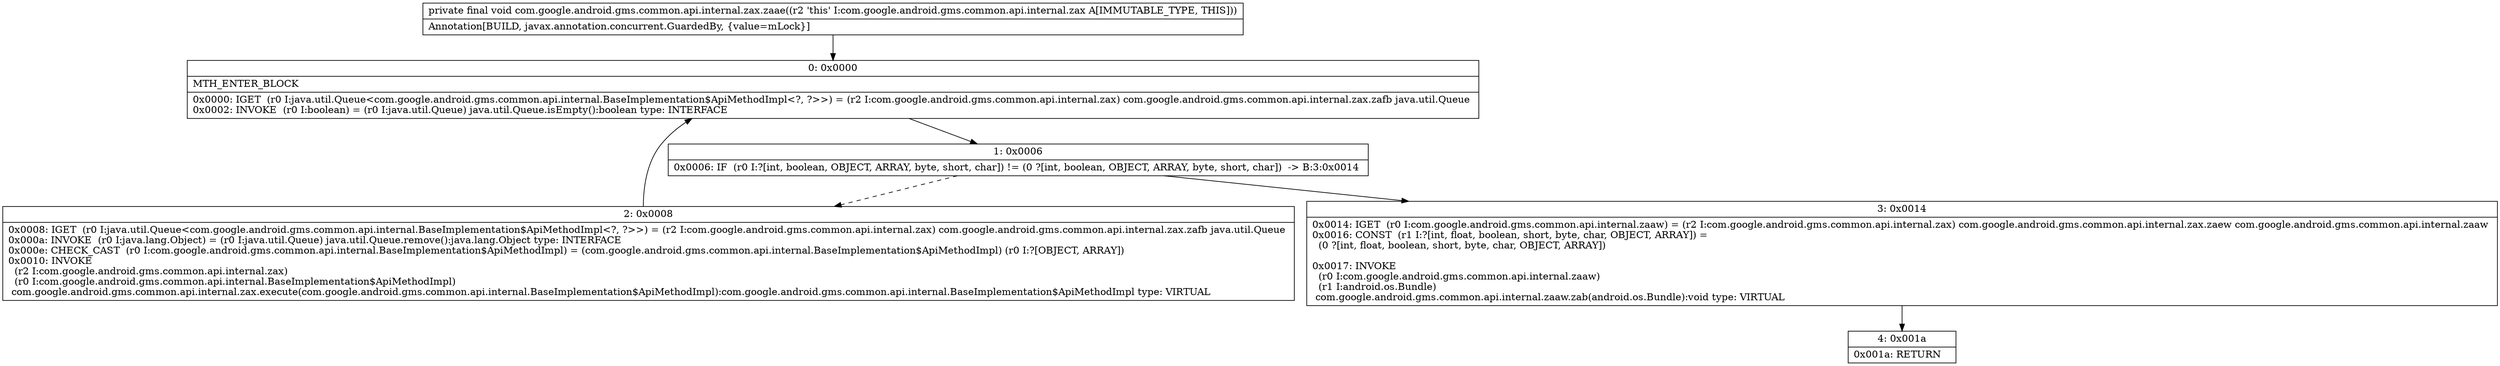 digraph "CFG forcom.google.android.gms.common.api.internal.zax.zaae()V" {
Node_0 [shape=record,label="{0\:\ 0x0000|MTH_ENTER_BLOCK\l|0x0000: IGET  (r0 I:java.util.Queue\<com.google.android.gms.common.api.internal.BaseImplementation$ApiMethodImpl\<?, ?\>\>) = (r2 I:com.google.android.gms.common.api.internal.zax) com.google.android.gms.common.api.internal.zax.zafb java.util.Queue \l0x0002: INVOKE  (r0 I:boolean) = (r0 I:java.util.Queue) java.util.Queue.isEmpty():boolean type: INTERFACE \l}"];
Node_1 [shape=record,label="{1\:\ 0x0006|0x0006: IF  (r0 I:?[int, boolean, OBJECT, ARRAY, byte, short, char]) != (0 ?[int, boolean, OBJECT, ARRAY, byte, short, char])  \-\> B:3:0x0014 \l}"];
Node_2 [shape=record,label="{2\:\ 0x0008|0x0008: IGET  (r0 I:java.util.Queue\<com.google.android.gms.common.api.internal.BaseImplementation$ApiMethodImpl\<?, ?\>\>) = (r2 I:com.google.android.gms.common.api.internal.zax) com.google.android.gms.common.api.internal.zax.zafb java.util.Queue \l0x000a: INVOKE  (r0 I:java.lang.Object) = (r0 I:java.util.Queue) java.util.Queue.remove():java.lang.Object type: INTERFACE \l0x000e: CHECK_CAST  (r0 I:com.google.android.gms.common.api.internal.BaseImplementation$ApiMethodImpl) = (com.google.android.gms.common.api.internal.BaseImplementation$ApiMethodImpl) (r0 I:?[OBJECT, ARRAY]) \l0x0010: INVOKE  \l  (r2 I:com.google.android.gms.common.api.internal.zax)\l  (r0 I:com.google.android.gms.common.api.internal.BaseImplementation$ApiMethodImpl)\l com.google.android.gms.common.api.internal.zax.execute(com.google.android.gms.common.api.internal.BaseImplementation$ApiMethodImpl):com.google.android.gms.common.api.internal.BaseImplementation$ApiMethodImpl type: VIRTUAL \l}"];
Node_3 [shape=record,label="{3\:\ 0x0014|0x0014: IGET  (r0 I:com.google.android.gms.common.api.internal.zaaw) = (r2 I:com.google.android.gms.common.api.internal.zax) com.google.android.gms.common.api.internal.zax.zaew com.google.android.gms.common.api.internal.zaaw \l0x0016: CONST  (r1 I:?[int, float, boolean, short, byte, char, OBJECT, ARRAY]) = \l  (0 ?[int, float, boolean, short, byte, char, OBJECT, ARRAY])\l \l0x0017: INVOKE  \l  (r0 I:com.google.android.gms.common.api.internal.zaaw)\l  (r1 I:android.os.Bundle)\l com.google.android.gms.common.api.internal.zaaw.zab(android.os.Bundle):void type: VIRTUAL \l}"];
Node_4 [shape=record,label="{4\:\ 0x001a|0x001a: RETURN   \l}"];
MethodNode[shape=record,label="{private final void com.google.android.gms.common.api.internal.zax.zaae((r2 'this' I:com.google.android.gms.common.api.internal.zax A[IMMUTABLE_TYPE, THIS]))  | Annotation[BUILD, javax.annotation.concurrent.GuardedBy, \{value=mLock\}]\l}"];
MethodNode -> Node_0;
Node_0 -> Node_1;
Node_1 -> Node_2[style=dashed];
Node_1 -> Node_3;
Node_2 -> Node_0;
Node_3 -> Node_4;
}

